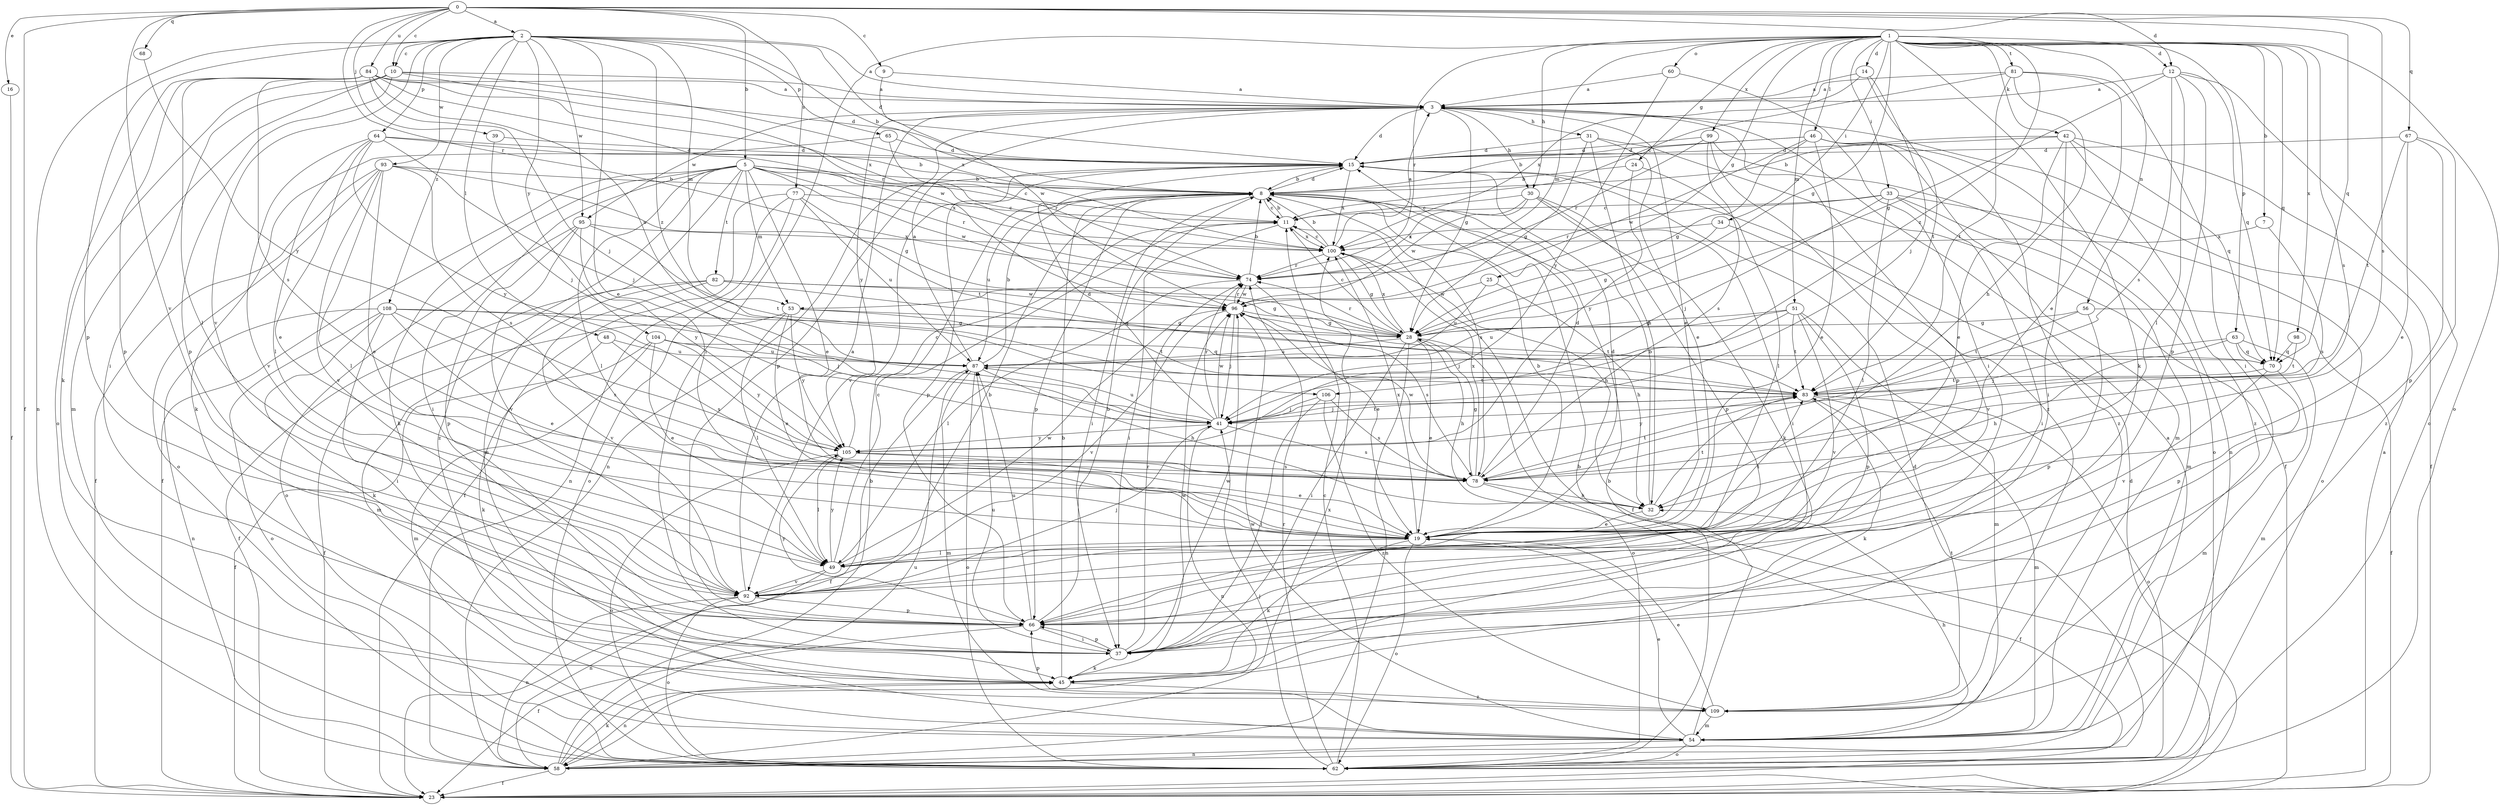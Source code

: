 strict digraph  {
0;
1;
2;
3;
5;
7;
8;
9;
10;
11;
12;
14;
15;
16;
19;
23;
24;
25;
28;
30;
31;
32;
33;
34;
37;
39;
41;
42;
45;
46;
48;
49;
51;
53;
54;
56;
58;
60;
62;
63;
64;
65;
66;
67;
68;
70;
74;
77;
78;
81;
82;
83;
84;
87;
92;
93;
95;
96;
98;
99;
100;
104;
105;
106;
108;
109;
0 -> 2  [label=a];
0 -> 5  [label=b];
0 -> 9  [label=c];
0 -> 10  [label=c];
0 -> 12  [label=d];
0 -> 16  [label=e];
0 -> 23  [label=f];
0 -> 39  [label=j];
0 -> 67  [label=q];
0 -> 68  [label=q];
0 -> 70  [label=q];
0 -> 74  [label=r];
0 -> 77  [label=s];
0 -> 78  [label=s];
0 -> 84  [label=u];
0 -> 92  [label=v];
1 -> 7  [label=b];
1 -> 12  [label=d];
1 -> 14  [label=d];
1 -> 24  [label=g];
1 -> 25  [label=g];
1 -> 28  [label=g];
1 -> 30  [label=h];
1 -> 33  [label=i];
1 -> 34  [label=i];
1 -> 37  [label=i];
1 -> 42  [label=k];
1 -> 45  [label=k];
1 -> 46  [label=l];
1 -> 51  [label=m];
1 -> 53  [label=m];
1 -> 56  [label=n];
1 -> 60  [label=o];
1 -> 62  [label=o];
1 -> 63  [label=p];
1 -> 70  [label=q];
1 -> 74  [label=r];
1 -> 78  [label=s];
1 -> 81  [label=t];
1 -> 98  [label=x];
1 -> 99  [label=x];
1 -> 106  [label=z];
2 -> 3  [label=a];
2 -> 8  [label=b];
2 -> 10  [label=c];
2 -> 15  [label=d];
2 -> 19  [label=e];
2 -> 48  [label=l];
2 -> 53  [label=m];
2 -> 58  [label=n];
2 -> 64  [label=p];
2 -> 65  [label=p];
2 -> 66  [label=p];
2 -> 92  [label=v];
2 -> 93  [label=w];
2 -> 95  [label=w];
2 -> 104  [label=y];
2 -> 106  [label=z];
2 -> 108  [label=z];
3 -> 15  [label=d];
3 -> 19  [label=e];
3 -> 28  [label=g];
3 -> 30  [label=h];
3 -> 31  [label=h];
3 -> 66  [label=p];
3 -> 95  [label=w];
3 -> 105  [label=y];
3 -> 109  [label=z];
5 -> 8  [label=b];
5 -> 11  [label=c];
5 -> 19  [label=e];
5 -> 23  [label=f];
5 -> 37  [label=i];
5 -> 45  [label=k];
5 -> 49  [label=l];
5 -> 53  [label=m];
5 -> 54  [label=m];
5 -> 74  [label=r];
5 -> 82  [label=t];
5 -> 96  [label=w];
5 -> 100  [label=x];
5 -> 109  [label=z];
7 -> 78  [label=s];
7 -> 100  [label=x];
8 -> 11  [label=c];
8 -> 15  [label=d];
8 -> 37  [label=i];
8 -> 66  [label=p];
8 -> 78  [label=s];
8 -> 87  [label=u];
9 -> 3  [label=a];
9 -> 96  [label=w];
10 -> 3  [label=a];
10 -> 37  [label=i];
10 -> 45  [label=k];
10 -> 54  [label=m];
10 -> 66  [label=p];
10 -> 74  [label=r];
10 -> 100  [label=x];
11 -> 8  [label=b];
11 -> 23  [label=f];
11 -> 37  [label=i];
11 -> 100  [label=x];
12 -> 3  [label=a];
12 -> 28  [label=g];
12 -> 49  [label=l];
12 -> 62  [label=o];
12 -> 66  [label=p];
12 -> 70  [label=q];
12 -> 78  [label=s];
14 -> 3  [label=a];
14 -> 41  [label=j];
14 -> 83  [label=t];
14 -> 100  [label=x];
15 -> 8  [label=b];
15 -> 58  [label=n];
15 -> 66  [label=p];
15 -> 92  [label=v];
15 -> 100  [label=x];
16 -> 23  [label=f];
19 -> 8  [label=b];
19 -> 15  [label=d];
19 -> 45  [label=k];
19 -> 49  [label=l];
19 -> 62  [label=o];
19 -> 83  [label=t];
19 -> 100  [label=x];
23 -> 3  [label=a];
23 -> 15  [label=d];
24 -> 8  [label=b];
24 -> 49  [label=l];
24 -> 105  [label=y];
25 -> 32  [label=h];
25 -> 87  [label=u];
25 -> 96  [label=w];
28 -> 11  [label=c];
28 -> 19  [label=e];
28 -> 32  [label=h];
28 -> 37  [label=i];
28 -> 58  [label=n];
28 -> 62  [label=o];
28 -> 74  [label=r];
28 -> 87  [label=u];
28 -> 100  [label=x];
30 -> 11  [label=c];
30 -> 37  [label=i];
30 -> 45  [label=k];
30 -> 66  [label=p];
30 -> 74  [label=r];
30 -> 96  [label=w];
31 -> 15  [label=d];
31 -> 19  [label=e];
31 -> 23  [label=f];
31 -> 28  [label=g];
31 -> 32  [label=h];
32 -> 8  [label=b];
32 -> 19  [label=e];
32 -> 83  [label=t];
33 -> 11  [label=c];
33 -> 37  [label=i];
33 -> 41  [label=j];
33 -> 49  [label=l];
33 -> 54  [label=m];
33 -> 62  [label=o];
33 -> 74  [label=r];
34 -> 28  [label=g];
34 -> 92  [label=v];
34 -> 100  [label=x];
37 -> 45  [label=k];
37 -> 66  [label=p];
37 -> 74  [label=r];
37 -> 87  [label=u];
37 -> 96  [label=w];
39 -> 15  [label=d];
39 -> 41  [label=j];
41 -> 15  [label=d];
41 -> 58  [label=n];
41 -> 74  [label=r];
41 -> 78  [label=s];
41 -> 83  [label=t];
41 -> 87  [label=u];
41 -> 96  [label=w];
41 -> 105  [label=y];
42 -> 8  [label=b];
42 -> 15  [label=d];
42 -> 19  [label=e];
42 -> 23  [label=f];
42 -> 37  [label=i];
42 -> 70  [label=q];
42 -> 109  [label=z];
45 -> 8  [label=b];
45 -> 58  [label=n];
45 -> 96  [label=w];
45 -> 109  [label=z];
46 -> 8  [label=b];
46 -> 15  [label=d];
46 -> 19  [label=e];
46 -> 28  [label=g];
46 -> 54  [label=m];
46 -> 58  [label=n];
46 -> 96  [label=w];
46 -> 109  [label=z];
48 -> 45  [label=k];
48 -> 78  [label=s];
48 -> 87  [label=u];
49 -> 11  [label=c];
49 -> 58  [label=n];
49 -> 92  [label=v];
49 -> 96  [label=w];
49 -> 105  [label=y];
51 -> 28  [label=g];
51 -> 41  [label=j];
51 -> 54  [label=m];
51 -> 66  [label=p];
51 -> 83  [label=t];
51 -> 87  [label=u];
51 -> 92  [label=v];
53 -> 19  [label=e];
53 -> 23  [label=f];
53 -> 28  [label=g];
53 -> 49  [label=l];
53 -> 83  [label=t];
53 -> 105  [label=y];
54 -> 8  [label=b];
54 -> 19  [label=e];
54 -> 32  [label=h];
54 -> 58  [label=n];
54 -> 62  [label=o];
54 -> 96  [label=w];
56 -> 23  [label=f];
56 -> 28  [label=g];
56 -> 66  [label=p];
56 -> 83  [label=t];
58 -> 3  [label=a];
58 -> 8  [label=b];
58 -> 23  [label=f];
58 -> 45  [label=k];
58 -> 87  [label=u];
58 -> 100  [label=x];
60 -> 3  [label=a];
60 -> 37  [label=i];
60 -> 105  [label=y];
62 -> 8  [label=b];
62 -> 11  [label=c];
62 -> 15  [label=d];
62 -> 41  [label=j];
62 -> 74  [label=r];
63 -> 32  [label=h];
63 -> 41  [label=j];
63 -> 54  [label=m];
63 -> 66  [label=p];
63 -> 70  [label=q];
64 -> 8  [label=b];
64 -> 15  [label=d];
64 -> 19  [label=e];
64 -> 41  [label=j];
64 -> 49  [label=l];
64 -> 92  [label=v];
64 -> 105  [label=y];
65 -> 15  [label=d];
65 -> 45  [label=k];
65 -> 74  [label=r];
66 -> 8  [label=b];
66 -> 23  [label=f];
66 -> 37  [label=i];
66 -> 87  [label=u];
66 -> 105  [label=y];
67 -> 15  [label=d];
67 -> 19  [label=e];
67 -> 66  [label=p];
67 -> 83  [label=t];
67 -> 109  [label=z];
68 -> 105  [label=y];
70 -> 54  [label=m];
70 -> 83  [label=t];
70 -> 92  [label=v];
74 -> 8  [label=b];
74 -> 19  [label=e];
74 -> 49  [label=l];
74 -> 96  [label=w];
77 -> 11  [label=c];
77 -> 23  [label=f];
77 -> 58  [label=n];
77 -> 62  [label=o];
77 -> 83  [label=t];
77 -> 87  [label=u];
78 -> 15  [label=d];
78 -> 23  [label=f];
78 -> 28  [label=g];
78 -> 32  [label=h];
78 -> 83  [label=t];
78 -> 96  [label=w];
78 -> 100  [label=x];
81 -> 3  [label=a];
81 -> 11  [label=c];
81 -> 19  [label=e];
81 -> 32  [label=h];
81 -> 37  [label=i];
81 -> 83  [label=t];
82 -> 23  [label=f];
82 -> 28  [label=g];
82 -> 54  [label=m];
82 -> 70  [label=q];
82 -> 92  [label=v];
82 -> 96  [label=w];
83 -> 41  [label=j];
83 -> 45  [label=k];
83 -> 54  [label=m];
83 -> 62  [label=o];
83 -> 105  [label=y];
84 -> 3  [label=a];
84 -> 15  [label=d];
84 -> 41  [label=j];
84 -> 49  [label=l];
84 -> 62  [label=o];
84 -> 66  [label=p];
84 -> 78  [label=s];
84 -> 87  [label=u];
84 -> 96  [label=w];
84 -> 100  [label=x];
87 -> 3  [label=a];
87 -> 8  [label=b];
87 -> 23  [label=f];
87 -> 32  [label=h];
87 -> 54  [label=m];
87 -> 62  [label=o];
87 -> 83  [label=t];
92 -> 3  [label=a];
92 -> 8  [label=b];
92 -> 41  [label=j];
92 -> 58  [label=n];
92 -> 62  [label=o];
92 -> 66  [label=p];
93 -> 8  [label=b];
93 -> 19  [label=e];
93 -> 23  [label=f];
93 -> 28  [label=g];
93 -> 49  [label=l];
93 -> 62  [label=o];
93 -> 78  [label=s];
93 -> 92  [label=v];
95 -> 62  [label=o];
95 -> 66  [label=p];
95 -> 83  [label=t];
95 -> 92  [label=v];
95 -> 100  [label=x];
95 -> 105  [label=y];
96 -> 28  [label=g];
96 -> 41  [label=j];
96 -> 74  [label=r];
96 -> 78  [label=s];
96 -> 83  [label=t];
96 -> 92  [label=v];
98 -> 70  [label=q];
98 -> 83  [label=t];
99 -> 15  [label=d];
99 -> 62  [label=o];
99 -> 66  [label=p];
99 -> 74  [label=r];
99 -> 78  [label=s];
100 -> 3  [label=a];
100 -> 8  [label=b];
100 -> 11  [label=c];
100 -> 28  [label=g];
100 -> 32  [label=h];
100 -> 74  [label=r];
104 -> 19  [label=e];
104 -> 23  [label=f];
104 -> 54  [label=m];
104 -> 70  [label=q];
104 -> 87  [label=u];
104 -> 105  [label=y];
105 -> 11  [label=c];
105 -> 19  [label=e];
105 -> 49  [label=l];
105 -> 62  [label=o];
105 -> 78  [label=s];
106 -> 37  [label=i];
106 -> 41  [label=j];
106 -> 78  [label=s];
106 -> 109  [label=z];
108 -> 19  [label=e];
108 -> 28  [label=g];
108 -> 37  [label=i];
108 -> 41  [label=j];
108 -> 45  [label=k];
108 -> 58  [label=n];
108 -> 62  [label=o];
108 -> 78  [label=s];
109 -> 19  [label=e];
109 -> 54  [label=m];
109 -> 66  [label=p];
109 -> 83  [label=t];
}
